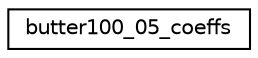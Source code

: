 digraph "Graphical Class Hierarchy"
{
 // INTERACTIVE_SVG=YES
  edge [fontname="Helvetica",fontsize="10",labelfontname="Helvetica",labelfontsize="10"];
  node [fontname="Helvetica",fontsize="10",shape=record];
  rankdir="LR";
  Node1 [label="butter100_05_coeffs",height=0.2,width=0.4,color="black", fillcolor="white", style="filled",URL="$structbutter100__05__coeffs.html"];
}
